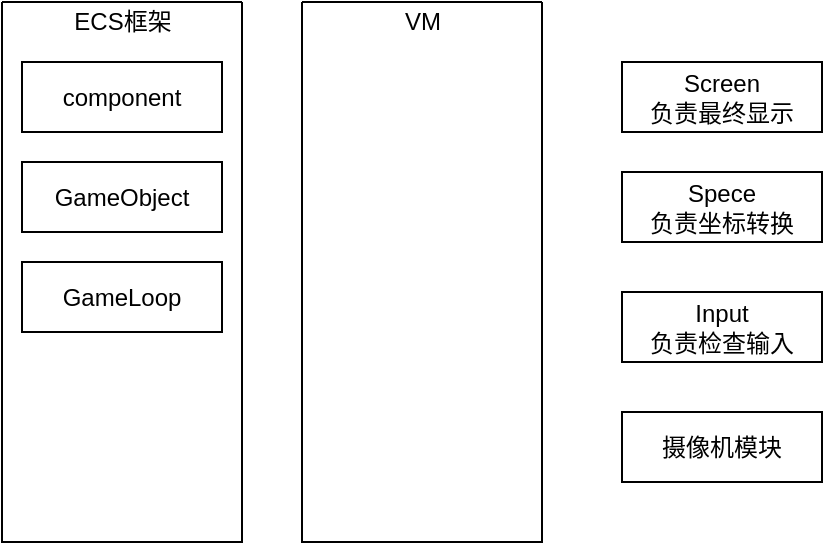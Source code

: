 <mxfile>
    <diagram id="bfPccQatAC3xCICvpwp-" name="第 1 页">
        <mxGraphModel dx="757" dy="408" grid="1" gridSize="10" guides="1" tooltips="1" connect="1" arrows="1" fold="1" page="1" pageScale="1" pageWidth="3300" pageHeight="4681" math="0" shadow="0">
            <root>
                <mxCell id="0"/>
                <mxCell id="1" parent="0"/>
                <mxCell id="5" value="" style="swimlane;startSize=0;" vertex="1" parent="1">
                    <mxGeometry x="300" y="170" width="120" height="270" as="geometry">
                        <mxRectangle x="300" y="170" width="50" height="40" as="alternateBounds"/>
                    </mxGeometry>
                </mxCell>
                <mxCell id="13" value="ECS框架" style="text;html=1;align=center;verticalAlign=middle;resizable=0;points=[];autosize=1;strokeColor=none;fillColor=none;" vertex="1" parent="5">
                    <mxGeometry x="30" width="60" height="20" as="geometry"/>
                </mxCell>
                <mxCell id="18" value="&lt;div style=&quot;text-align: justify&quot;&gt;&lt;span&gt;component&lt;/span&gt;&lt;/div&gt;" style="rounded=0;whiteSpace=wrap;html=1;" vertex="1" parent="5">
                    <mxGeometry x="10" y="30" width="100" height="35" as="geometry"/>
                </mxCell>
                <mxCell id="19" value="&lt;div style=&quot;text-align: justify&quot;&gt;GameObject&lt;/div&gt;" style="rounded=0;whiteSpace=wrap;html=1;" vertex="1" parent="5">
                    <mxGeometry x="10" y="80" width="100" height="35" as="geometry"/>
                </mxCell>
                <mxCell id="20" value="&lt;div style=&quot;text-align: justify&quot;&gt;GameLoop&lt;/div&gt;" style="rounded=0;whiteSpace=wrap;html=1;" vertex="1" parent="5">
                    <mxGeometry x="10" y="130" width="100" height="35" as="geometry"/>
                </mxCell>
                <mxCell id="6" value="" style="swimlane;startSize=0;" vertex="1" parent="1">
                    <mxGeometry x="450" y="170" width="120" height="270" as="geometry">
                        <mxRectangle x="300" y="170" width="50" height="40" as="alternateBounds"/>
                    </mxGeometry>
                </mxCell>
                <mxCell id="12" value="VM" style="text;html=1;align=center;verticalAlign=middle;resizable=0;points=[];autosize=1;strokeColor=none;fillColor=none;" vertex="1" parent="6">
                    <mxGeometry x="45" width="30" height="20" as="geometry"/>
                </mxCell>
                <mxCell id="9" value="Screen&lt;br&gt;负责最终显示" style="rounded=0;whiteSpace=wrap;html=1;" vertex="1" parent="1">
                    <mxGeometry x="610" y="200" width="100" height="35" as="geometry"/>
                </mxCell>
                <mxCell id="14" value="Spece&lt;br&gt;负责坐标转换" style="rounded=0;whiteSpace=wrap;html=1;" vertex="1" parent="1">
                    <mxGeometry x="610" y="255" width="100" height="35" as="geometry"/>
                </mxCell>
                <mxCell id="15" value="Input&lt;br&gt;负责检查输入" style="rounded=0;whiteSpace=wrap;html=1;" vertex="1" parent="1">
                    <mxGeometry x="610" y="315" width="100" height="35" as="geometry"/>
                </mxCell>
                <mxCell id="17" value="摄像机模块" style="rounded=0;whiteSpace=wrap;html=1;" vertex="1" parent="1">
                    <mxGeometry x="610" y="375" width="100" height="35" as="geometry"/>
                </mxCell>
            </root>
        </mxGraphModel>
    </diagram>
</mxfile>